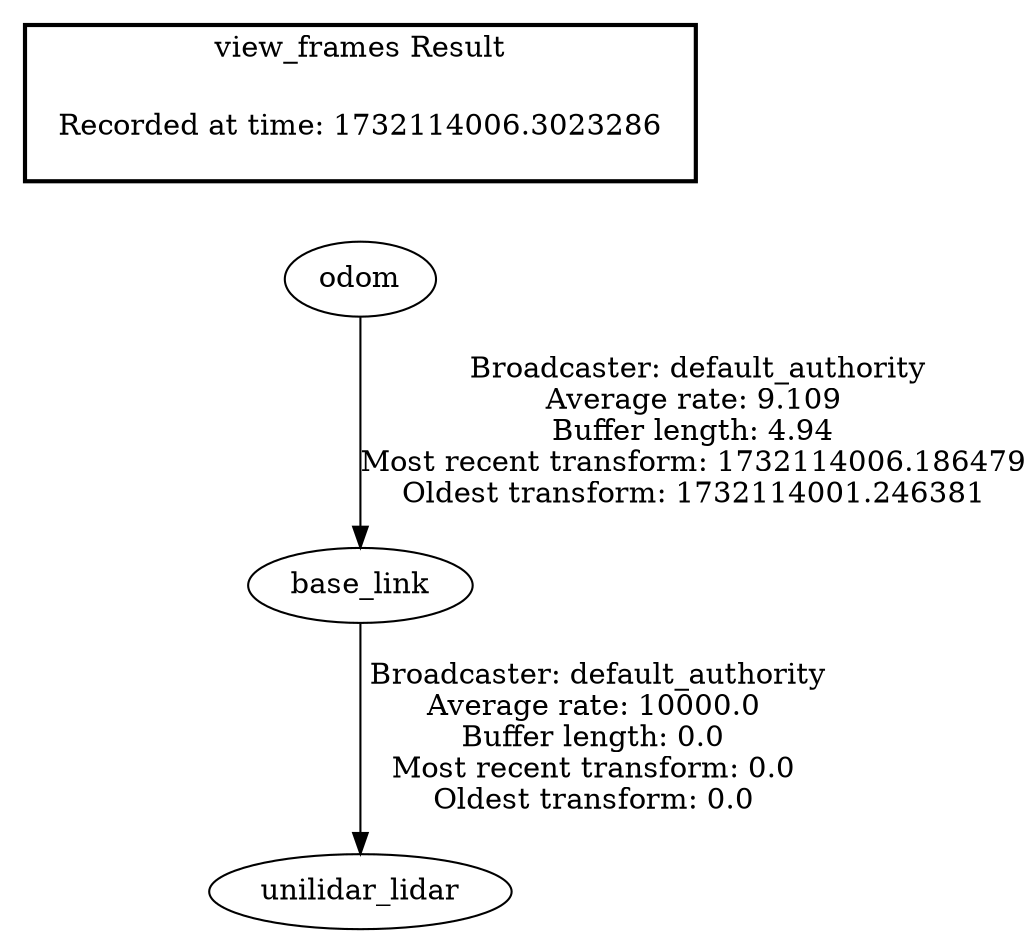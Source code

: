 digraph G {
"odom" -> "base_link"[label=" Broadcaster: default_authority\nAverage rate: 9.109\nBuffer length: 4.94\nMost recent transform: 1732114006.186479\nOldest transform: 1732114001.246381\n"];
"base_link" -> "unilidar_lidar"[label=" Broadcaster: default_authority\nAverage rate: 10000.0\nBuffer length: 0.0\nMost recent transform: 0.0\nOldest transform: 0.0\n"];
edge [style=invis];
 subgraph cluster_legend { style=bold; color=black; label ="view_frames Result";
"Recorded at time: 1732114006.3023286"[ shape=plaintext ] ;
}->"odom";
}